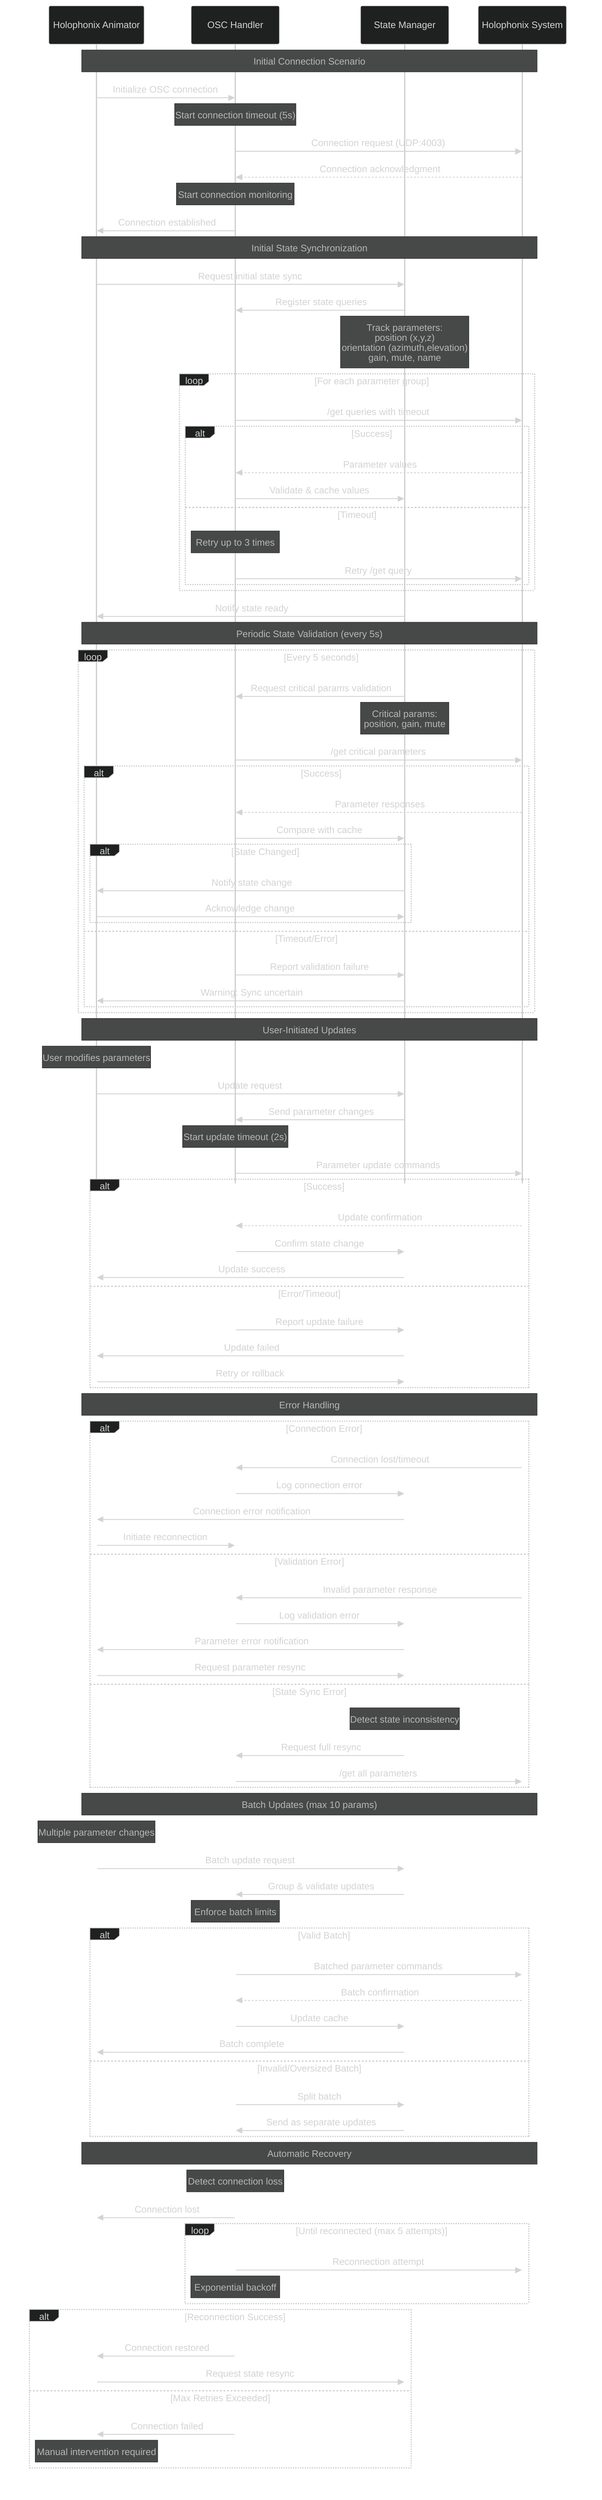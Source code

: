 %%{init: {
  'theme': 'dark',
  'themeVariables': {
    'fontSize': '16px',
    'fontFamily': 'arial',
    'lineWidth': '2px',
    'arrowMarkerAbsolute': true,
    'darkMode': true,
    'primaryColor': '#fff',
    'primaryTextColor': '#fff',
    'primaryBorderColor': '#fff',
    'lineColor': '#f5f5f5',
    'textColor': '#f5f5f5'
  },
  'sequence': {
    'messageAlign': 'center',
    'boxMargin': 10,
    'boxTextMargin': 5,
    'noteMargin': 10,
    'messageMargin': 35,
    'mirrorActors': false,
    'bottomMarginAdj': 1,
    'useMaxWidth': true,
    'rightAngles': false,
    'showSequenceNumbers': false
  }
} }%%

sequenceDiagram
    participant App as Holophonix Animator
    participant OSC as OSC Handler
    participant State as State Manager
    participant Holo as Holophonix System
    
    %% Initial Connection Scenario
    Note over App,Holo: Initial Connection Scenario
    App->>OSC: Initialize OSC connection
    Note over OSC: Start connection timeout (5s)
    OSC->>Holo: Connection request (UDP:4003)
    Holo-->>OSC: Connection acknowledgment
    Note over OSC: Start connection monitoring
    OSC->>App: Connection established
    
    %% Initial State Synchronization
    Note over App,Holo: Initial State Synchronization
    App->>State: Request initial state sync
    State->>OSC: Register state queries
    Note over State: Track parameters:<br/>position (x,y,z)<br/>orientation (azimuth,elevation)<br/>gain, mute, name
    loop For each parameter group
        OSC->>Holo: /get queries with timeout
        alt Success
            Holo-->>OSC: Parameter values
            OSC->>State: Validate & cache values
        else Timeout
            Note over OSC: Retry up to 3 times
            OSC->>Holo: Retry /get query
        end
    end
    State->>App: Notify state ready
    
    %% Periodic State Validation
    Note over App,Holo: Periodic State Validation (every 5s)
    loop Every 5 seconds
        State->>OSC: Request critical params validation
        Note over State: Critical params:<br/>position, gain, mute
        OSC->>Holo: /get critical parameters
        alt Success
            Holo-->>OSC: Parameter responses
            OSC->>State: Compare with cache
            alt State Changed
                State->>App: Notify state change
                App->>State: Acknowledge change
            end
        else Timeout/Error
            OSC->>State: Report validation failure
            State->>App: Warning: Sync uncertain
        end
    end
    
    %% User-Initiated Updates
    Note over App,Holo: User-Initiated Updates
    Note over App: User modifies parameters
    App->>State: Update request
    State->>OSC: Send parameter changes
    Note over OSC: Start update timeout (2s)
    OSC->>Holo: Parameter update commands
    alt Success
        Holo-->>OSC: Update confirmation
        OSC->>State: Confirm state change
        State->>App: Update success
    else Error/Timeout
        OSC->>State: Report update failure
        State->>App: Update failed
        App->>State: Retry or rollback
    end
    
    %% Error Handling
    Note over App,Holo: Error Handling
    alt Connection Error
        Holo->>OSC: Connection lost/timeout
        OSC->>State: Log connection error
        State->>App: Connection error notification
        App->>OSC: Initiate reconnection
    else Validation Error
        Holo->>OSC: Invalid parameter response
        OSC->>State: Log validation error
        State->>App: Parameter error notification
        App->>State: Request parameter resync
    else State Sync Error
        Note over State: Detect state inconsistency
        State->>OSC: Request full resync
        OSC->>Holo: /get all parameters
    end
    
    %% Batch Updates
    Note over App,Holo: Batch Updates (max 10 params)
    Note over App: Multiple parameter changes
    App->>State: Batch update request
    State->>OSC: Group & validate updates
    Note over OSC: Enforce batch limits
    alt Valid Batch
        OSC->>Holo: Batched parameter commands
        Holo-->>OSC: Batch confirmation
        OSC->>State: Update cache
        State->>App: Batch complete
    else Invalid/Oversized Batch
        OSC->>State: Split batch
        State->>OSC: Send as separate updates
    end
    
    %% Automatic Recovery
    Note over App,Holo: Automatic Recovery
    Note over OSC: Detect connection loss
    OSC->>App: Connection lost
    loop Until reconnected (max 5 attempts)
        OSC->>Holo: Reconnection attempt
        Note over OSC: Exponential backoff
    end
    alt Reconnection Success
        OSC->>App: Connection restored
        App->>State: Request state resync
    else Max Retries Exceeded
        OSC->>App: Connection failed
        Note over App: Manual intervention required
    end